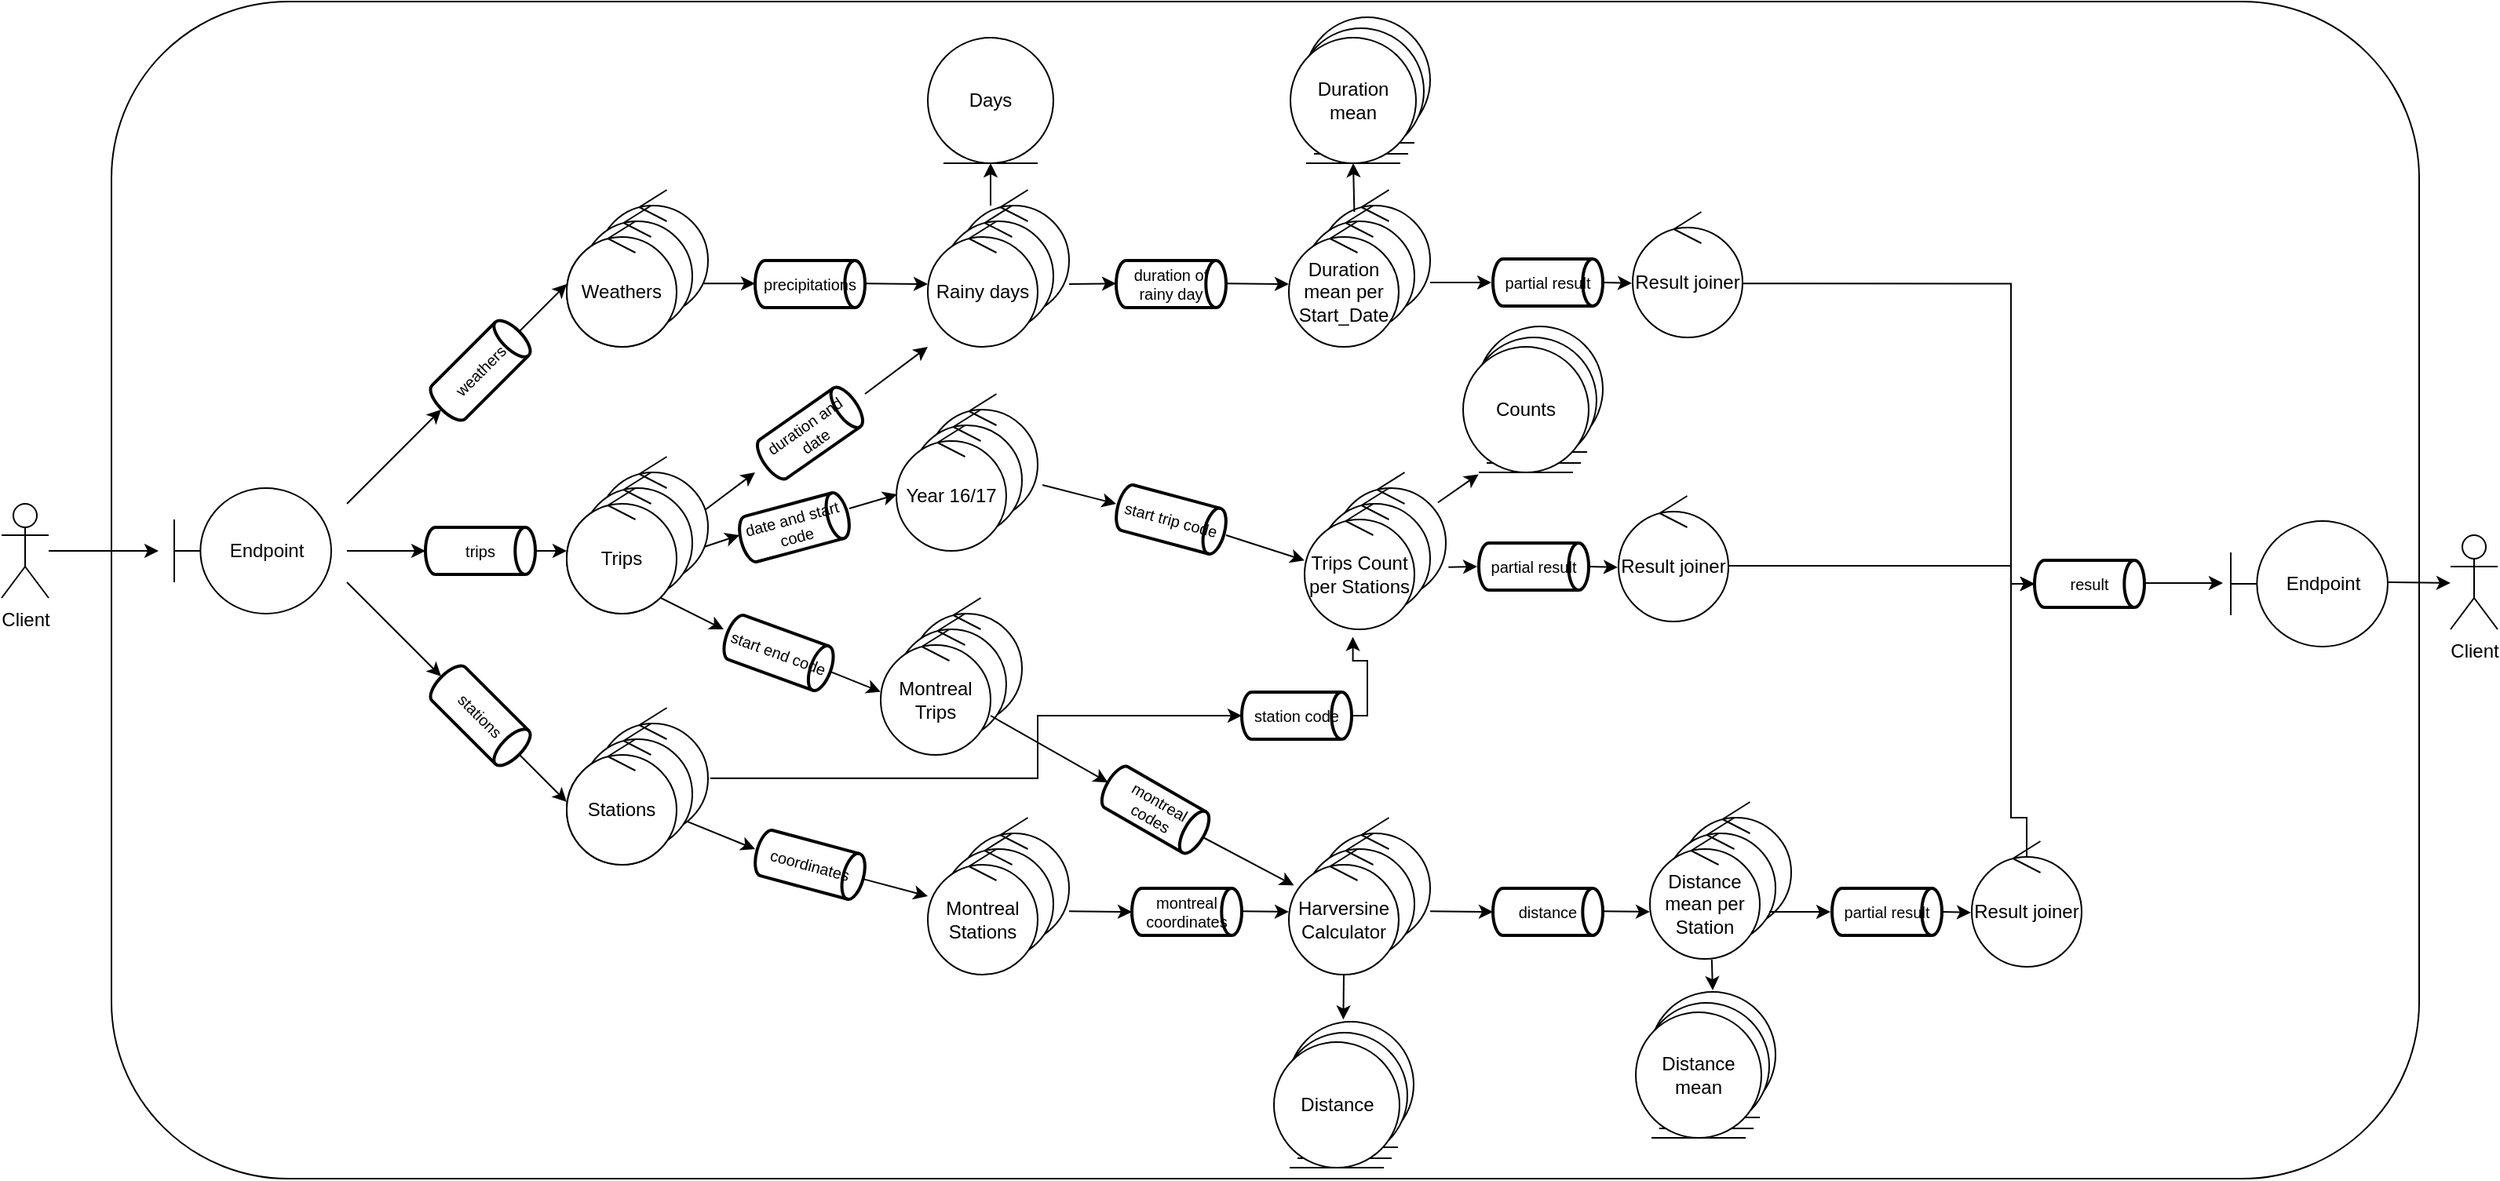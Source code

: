 <mxfile version="21.2.7" type="device">
  <diagram id="eTZaB0LM0tfJcAhFKt2J" name="Página-1">
    <mxGraphModel dx="1602" dy="729" grid="1" gridSize="10" guides="1" tooltips="1" connect="1" arrows="1" fold="1" page="1" pageScale="1" pageWidth="827" pageHeight="1169" math="0" shadow="0">
      <root>
        <mxCell id="0" />
        <mxCell id="1" parent="0" />
        <mxCell id="V9wkc1grLBFZfjwfMomi-39" value="" style="rounded=1;whiteSpace=wrap;html=1;fontSize=10;" parent="1" vertex="1">
          <mxGeometry x="110" width="1470" height="750" as="geometry" />
        </mxCell>
        <mxCell id="87vMEDEc18548d9_qdaI-85" value="" style="endArrow=classic;html=1;rounded=0;edgeStyle=orthogonalEdgeStyle;entryX=0;entryY=0.5;entryDx=0;entryDy=0;entryPerimeter=0;exitX=0.463;exitY=0.137;exitDx=0;exitDy=0;exitPerimeter=0;" parent="1" source="RXV--8zWElb7cY1QM_az-34" target="87vMEDEc18548d9_qdaI-79" edge="1">
          <mxGeometry width="50" height="50" relative="1" as="geometry">
            <mxPoint x="1190" y="580" as="sourcePoint" />
            <mxPoint x="1070" y="350" as="targetPoint" />
            <Array as="points">
              <mxPoint x="1330" y="546" />
              <mxPoint x="1330" y="520" />
              <mxPoint x="1320" y="520" />
              <mxPoint x="1320" y="371" />
            </Array>
          </mxGeometry>
        </mxCell>
        <mxCell id="87vMEDEc18548d9_qdaI-2" value="&lt;div&gt;Client&lt;/div&gt;&lt;div&gt;&lt;br&gt;&lt;/div&gt;" style="shape=umlActor;verticalLabelPosition=bottom;verticalAlign=top;html=1;" parent="1" vertex="1">
          <mxGeometry x="40" y="320" width="30" height="60" as="geometry" />
        </mxCell>
        <mxCell id="87vMEDEc18548d9_qdaI-3" value="Endpoint" style="shape=umlBoundary;whiteSpace=wrap;html=1;" parent="1" vertex="1">
          <mxGeometry x="150" y="310" width="100" height="80" as="geometry" />
        </mxCell>
        <mxCell id="87vMEDEc18548d9_qdaI-4" value="" style="endArrow=classic;html=1;rounded=0;" parent="1" source="87vMEDEc18548d9_qdaI-2" edge="1">
          <mxGeometry width="50" height="50" relative="1" as="geometry">
            <mxPoint x="240" y="500" as="sourcePoint" />
            <mxPoint x="140" y="350" as="targetPoint" />
          </mxGeometry>
        </mxCell>
        <mxCell id="87vMEDEc18548d9_qdaI-6" value="weathers" style="strokeWidth=2;html=1;shape=mxgraph.flowchart.direct_data;whiteSpace=wrap;rotation=-45;fontSize=10;fontStyle=0" parent="1" vertex="1">
          <mxGeometry x="310" y="220" width="70" height="30" as="geometry" />
        </mxCell>
        <mxCell id="87vMEDEc18548d9_qdaI-8" value="Weathers" style="ellipse;shape=umlControl;whiteSpace=wrap;html=1;" parent="1" vertex="1">
          <mxGeometry x="400" y="140" width="70" height="80" as="geometry" />
        </mxCell>
        <mxCell id="87vMEDEc18548d9_qdaI-9" value="Control Object" style="ellipse;shape=umlControl;whiteSpace=wrap;html=1;" parent="1" vertex="1">
          <mxGeometry x="880" y="120" width="70" height="80" as="geometry" />
        </mxCell>
        <mxCell id="87vMEDEc18548d9_qdaI-10" value="Control Object" style="ellipse;shape=umlControl;whiteSpace=wrap;html=1;" parent="1" vertex="1">
          <mxGeometry x="870" y="130" width="70" height="80" as="geometry" />
        </mxCell>
        <mxCell id="87vMEDEc18548d9_qdaI-11" value="Duration mean per Start_Date" style="ellipse;shape=umlControl;whiteSpace=wrap;html=1;" parent="1" vertex="1">
          <mxGeometry x="860" y="140" width="70" height="80" as="geometry" />
        </mxCell>
        <mxCell id="87vMEDEc18548d9_qdaI-14" value="Trips" style="ellipse;shape=umlControl;whiteSpace=wrap;html=1;" parent="1" vertex="1">
          <mxGeometry x="400" y="310" width="70" height="80" as="geometry" />
        </mxCell>
        <mxCell id="87vMEDEc18548d9_qdaI-15" value="Control Object" style="ellipse;shape=umlControl;whiteSpace=wrap;html=1;" parent="1" vertex="1">
          <mxGeometry x="620" y="380" width="70" height="80" as="geometry" />
        </mxCell>
        <mxCell id="87vMEDEc18548d9_qdaI-16" value="Control Object" style="ellipse;shape=umlControl;whiteSpace=wrap;html=1;" parent="1" vertex="1">
          <mxGeometry x="610" y="390" width="70" height="80" as="geometry" />
        </mxCell>
        <mxCell id="87vMEDEc18548d9_qdaI-17" value="Montreal Trips" style="ellipse;shape=umlControl;whiteSpace=wrap;html=1;" parent="1" vertex="1">
          <mxGeometry x="600" y="400" width="70" height="80" as="geometry" />
        </mxCell>
        <mxCell id="87vMEDEc18548d9_qdaI-20" value="Stations" style="ellipse;shape=umlControl;whiteSpace=wrap;html=1;" parent="1" vertex="1">
          <mxGeometry x="400" y="470" width="70" height="80" as="geometry" />
        </mxCell>
        <mxCell id="87vMEDEc18548d9_qdaI-21" value="Control Object" style="ellipse;shape=umlControl;whiteSpace=wrap;html=1;" parent="1" vertex="1">
          <mxGeometry x="650" y="520" width="70" height="80" as="geometry" />
        </mxCell>
        <mxCell id="87vMEDEc18548d9_qdaI-22" value="Control Object" style="ellipse;shape=umlControl;whiteSpace=wrap;html=1;" parent="1" vertex="1">
          <mxGeometry x="640" y="530" width="70" height="80" as="geometry" />
        </mxCell>
        <mxCell id="87vMEDEc18548d9_qdaI-23" value="Montreal Stations" style="ellipse;shape=umlControl;whiteSpace=wrap;html=1;" parent="1" vertex="1">
          <mxGeometry x="630" y="540" width="70" height="80" as="geometry" />
        </mxCell>
        <mxCell id="87vMEDEc18548d9_qdaI-24" value="trips" style="strokeWidth=2;html=1;shape=mxgraph.flowchart.direct_data;whiteSpace=wrap;rotation=0;fontSize=10;fontStyle=0" parent="1" vertex="1">
          <mxGeometry x="310" y="335" width="70" height="30" as="geometry" />
        </mxCell>
        <mxCell id="87vMEDEc18548d9_qdaI-25" value="stations" style="strokeWidth=2;html=1;shape=mxgraph.flowchart.direct_data;whiteSpace=wrap;rotation=45;fontSize=10;fontStyle=0" parent="1" vertex="1">
          <mxGeometry x="310" y="440" width="70" height="30" as="geometry" />
        </mxCell>
        <mxCell id="87vMEDEc18548d9_qdaI-26" value="&lt;div style=&quot;font-size: 10px;&quot;&gt;start end code&lt;/div&gt;" style="strokeWidth=2;html=1;shape=mxgraph.flowchart.direct_data;whiteSpace=wrap;rotation=20;fontSize=10;fontStyle=0" parent="1" vertex="1">
          <mxGeometry x="500" y="400" width="70" height="30" as="geometry" />
        </mxCell>
        <mxCell id="87vMEDEc18548d9_qdaI-27" value="coordinates" style="strokeWidth=2;html=1;shape=mxgraph.flowchart.direct_data;whiteSpace=wrap;rotation=15;fontSize=10;fontStyle=0" parent="1" vertex="1">
          <mxGeometry x="520" y="535" width="70" height="30" as="geometry" />
        </mxCell>
        <mxCell id="87vMEDEc18548d9_qdaI-28" value="&lt;font style=&quot;font-size: 10px;&quot;&gt;precipitations&lt;/font&gt;" style="strokeWidth=2;html=1;shape=mxgraph.flowchart.direct_data;whiteSpace=wrap;rotation=0;" parent="1" vertex="1">
          <mxGeometry x="520" y="165" width="70" height="30" as="geometry" />
        </mxCell>
        <mxCell id="87vMEDEc18548d9_qdaI-32" value="Control Object" style="ellipse;shape=umlControl;whiteSpace=wrap;html=1;" parent="1" vertex="1">
          <mxGeometry x="1110" y="510" width="70" height="80" as="geometry" />
        </mxCell>
        <mxCell id="87vMEDEc18548d9_qdaI-33" value="Control Object" style="ellipse;shape=umlControl;whiteSpace=wrap;html=1;" parent="1" vertex="1">
          <mxGeometry x="1100" y="520" width="70" height="80" as="geometry" />
        </mxCell>
        <mxCell id="87vMEDEc18548d9_qdaI-34" value="Distance mean per Station" style="ellipse;shape=umlControl;whiteSpace=wrap;html=1;" parent="1" vertex="1">
          <mxGeometry x="1090" y="530" width="70" height="80" as="geometry" />
        </mxCell>
        <mxCell id="87vMEDEc18548d9_qdaI-35" value="montreal coordinates" style="strokeWidth=2;html=1;shape=mxgraph.flowchart.direct_data;whiteSpace=wrap;rotation=0;fontSize=10;fontStyle=0" parent="1" vertex="1">
          <mxGeometry x="760" y="565" width="70" height="30" as="geometry" />
        </mxCell>
        <mxCell id="87vMEDEc18548d9_qdaI-46" value="Control Object" style="ellipse;shape=umlControl;whiteSpace=wrap;html=1;" parent="1" vertex="1">
          <mxGeometry x="890" y="300" width="70" height="80" as="geometry" />
        </mxCell>
        <mxCell id="87vMEDEc18548d9_qdaI-47" value="Control Object" style="ellipse;shape=umlControl;whiteSpace=wrap;html=1;" parent="1" vertex="1">
          <mxGeometry x="880" y="310" width="70" height="80" as="geometry" />
        </mxCell>
        <mxCell id="87vMEDEc18548d9_qdaI-48" value="Trips Count per Stations" style="ellipse;shape=umlControl;whiteSpace=wrap;html=1;" parent="1" vertex="1">
          <mxGeometry x="870" y="320" width="70" height="80" as="geometry" />
        </mxCell>
        <mxCell id="87vMEDEc18548d9_qdaI-49" value="start trip code" style="strokeWidth=2;html=1;shape=mxgraph.flowchart.direct_data;whiteSpace=wrap;rotation=15;fontSize=10;" parent="1" vertex="1">
          <mxGeometry x="750" y="315" width="70" height="30" as="geometry" />
        </mxCell>
        <mxCell id="87vMEDEc18548d9_qdaI-56" value="" style="endArrow=classic;html=1;rounded=0;entryX=0;entryY=0.5;entryDx=0;entryDy=0;entryPerimeter=0;" parent="1" target="87vMEDEc18548d9_qdaI-24" edge="1">
          <mxGeometry width="50" height="50" relative="1" as="geometry">
            <mxPoint x="260" y="350" as="sourcePoint" />
            <mxPoint x="170" y="380" as="targetPoint" />
            <Array as="points">
              <mxPoint x="280" y="350" />
            </Array>
          </mxGeometry>
        </mxCell>
        <mxCell id="87vMEDEc18548d9_qdaI-57" value="" style="endArrow=classic;html=1;rounded=0;" parent="1" edge="1">
          <mxGeometry width="50" height="50" relative="1" as="geometry">
            <mxPoint x="260" y="320" as="sourcePoint" />
            <mxPoint x="320" y="260" as="targetPoint" />
          </mxGeometry>
        </mxCell>
        <mxCell id="87vMEDEc18548d9_qdaI-58" value="" style="endArrow=classic;html=1;rounded=0;" parent="1" edge="1">
          <mxGeometry width="50" height="50" relative="1" as="geometry">
            <mxPoint x="260" y="370" as="sourcePoint" />
            <mxPoint x="320" y="430" as="targetPoint" />
          </mxGeometry>
        </mxCell>
        <mxCell id="87vMEDEc18548d9_qdaI-60" value="" style="endArrow=classic;html=1;rounded=0;" parent="1" edge="1">
          <mxGeometry width="50" height="50" relative="1" as="geometry">
            <mxPoint x="370" y="480" as="sourcePoint" />
            <mxPoint x="400" y="510" as="targetPoint" />
          </mxGeometry>
        </mxCell>
        <mxCell id="87vMEDEc18548d9_qdaI-62" value="" style="endArrow=classic;html=1;rounded=0;entryX=0;entryY=0.5;entryDx=0;entryDy=0;entryPerimeter=0;" parent="1" target="87vMEDEc18548d9_qdaI-8" edge="1">
          <mxGeometry width="50" height="50" relative="1" as="geometry">
            <mxPoint x="370" y="210" as="sourcePoint" />
            <mxPoint x="410" y="520" as="targetPoint" />
          </mxGeometry>
        </mxCell>
        <mxCell id="87vMEDEc18548d9_qdaI-64" value="" style="endArrow=classic;html=1;rounded=0;entryX=0;entryY=0.5;entryDx=0;entryDy=0;entryPerimeter=0;" parent="1" target="87vMEDEc18548d9_qdaI-14" edge="1">
          <mxGeometry width="50" height="50" relative="1" as="geometry">
            <mxPoint x="380" y="350" as="sourcePoint" />
            <mxPoint x="320" y="360" as="targetPoint" />
          </mxGeometry>
        </mxCell>
        <mxCell id="87vMEDEc18548d9_qdaI-65" value="" style="endArrow=classic;html=1;rounded=0;" parent="1" edge="1">
          <mxGeometry width="50" height="50" relative="1" as="geometry">
            <mxPoint x="460" y="380" as="sourcePoint" />
            <mxPoint x="500" y="400" as="targetPoint" />
          </mxGeometry>
        </mxCell>
        <mxCell id="87vMEDEc18548d9_qdaI-66" value="" style="endArrow=classic;html=1;rounded=0;exitX=1;exitY=0.5;exitDx=0;exitDy=0;exitPerimeter=0;entryX=0;entryY=0.498;entryDx=0;entryDy=0;entryPerimeter=0;" parent="1" source="87vMEDEc18548d9_qdaI-26" target="87vMEDEc18548d9_qdaI-17" edge="1">
          <mxGeometry width="50" height="50" relative="1" as="geometry">
            <mxPoint x="590" y="354.67" as="sourcePoint" />
            <mxPoint x="600" y="435" as="targetPoint" />
          </mxGeometry>
        </mxCell>
        <mxCell id="87vMEDEc18548d9_qdaI-67" value="" style="endArrow=classic;html=1;rounded=0;" parent="1" edge="1">
          <mxGeometry width="50" height="50" relative="1" as="geometry">
            <mxPoint x="470" y="519.67" as="sourcePoint" />
            <mxPoint x="520" y="540" as="targetPoint" />
          </mxGeometry>
        </mxCell>
        <mxCell id="87vMEDEc18548d9_qdaI-68" value="" style="endArrow=classic;html=1;rounded=0;exitX=1;exitY=0.5;exitDx=0;exitDy=0;exitPerimeter=0;entryX=0;entryY=0.375;entryDx=0;entryDy=0;entryPerimeter=0;" parent="1" source="87vMEDEc18548d9_qdaI-27" target="87vMEDEc18548d9_qdaI-23" edge="1">
          <mxGeometry width="50" height="50" relative="1" as="geometry">
            <mxPoint x="590" y="519.67" as="sourcePoint" />
            <mxPoint x="620" y="580" as="targetPoint" />
          </mxGeometry>
        </mxCell>
        <mxCell id="87vMEDEc18548d9_qdaI-69" value="" style="endArrow=classic;html=1;rounded=0;entryX=0;entryY=0.5;entryDx=0;entryDy=0;entryPerimeter=0;" parent="1" edge="1">
          <mxGeometry width="50" height="50" relative="1" as="geometry">
            <mxPoint x="470" y="179.67" as="sourcePoint" />
            <mxPoint x="520" y="179.67" as="targetPoint" />
          </mxGeometry>
        </mxCell>
        <mxCell id="87vMEDEc18548d9_qdaI-70" value="" style="endArrow=classic;html=1;rounded=0;" parent="1" edge="1">
          <mxGeometry width="50" height="50" relative="1" as="geometry">
            <mxPoint x="590" y="179.67" as="sourcePoint" />
            <mxPoint x="630" y="180" as="targetPoint" />
          </mxGeometry>
        </mxCell>
        <mxCell id="87vMEDEc18548d9_qdaI-71" value="" style="endArrow=classic;html=1;rounded=0;exitX=1.043;exitY=0.725;exitDx=0;exitDy=0;exitPerimeter=0;" parent="1" source="V9wkc1grLBFZfjwfMomi-12" edge="1">
          <mxGeometry width="50" height="50" relative="1" as="geometry">
            <mxPoint x="750" y="349.67" as="sourcePoint" />
            <mxPoint x="750" y="320" as="targetPoint" />
          </mxGeometry>
        </mxCell>
        <mxCell id="87vMEDEc18548d9_qdaI-72" value="" style="endArrow=classic;html=1;rounded=0;entryX=0;entryY=0.451;entryDx=0;entryDy=0;entryPerimeter=0;" parent="1" target="87vMEDEc18548d9_qdaI-48" edge="1">
          <mxGeometry width="50" height="50" relative="1" as="geometry">
            <mxPoint x="820" y="340" as="sourcePoint" />
            <mxPoint x="920" y="349.67" as="targetPoint" />
          </mxGeometry>
        </mxCell>
        <mxCell id="87vMEDEc18548d9_qdaI-73" value="" style="endArrow=classic;html=1;rounded=0;" parent="1" edge="1">
          <mxGeometry width="50" height="50" relative="1" as="geometry">
            <mxPoint x="720" y="579.67" as="sourcePoint" />
            <mxPoint x="760" y="580" as="targetPoint" />
          </mxGeometry>
        </mxCell>
        <mxCell id="87vMEDEc18548d9_qdaI-74" value="" style="endArrow=classic;html=1;rounded=0;" parent="1" edge="1">
          <mxGeometry width="50" height="50" relative="1" as="geometry">
            <mxPoint x="830" y="579.66" as="sourcePoint" />
            <mxPoint x="860" y="579.99" as="targetPoint" />
          </mxGeometry>
        </mxCell>
        <mxCell id="87vMEDEc18548d9_qdaI-76" value="Endpoint" style="shape=umlBoundary;whiteSpace=wrap;html=1;" parent="1" vertex="1">
          <mxGeometry x="1460" y="331" width="100" height="80" as="geometry" />
        </mxCell>
        <mxCell id="87vMEDEc18548d9_qdaI-77" value="&lt;div&gt;Client&lt;/div&gt;&lt;div&gt;&lt;br&gt;&lt;/div&gt;" style="shape=umlActor;verticalLabelPosition=bottom;verticalAlign=top;html=1;" parent="1" vertex="1">
          <mxGeometry x="1600" y="340" width="30" height="60" as="geometry" />
        </mxCell>
        <mxCell id="87vMEDEc18548d9_qdaI-79" value="result" style="strokeWidth=2;html=1;shape=mxgraph.flowchart.direct_data;whiteSpace=wrap;rotation=0;fontSize=10;" parent="1" vertex="1">
          <mxGeometry x="1335" y="356" width="70" height="30" as="geometry" />
        </mxCell>
        <mxCell id="87vMEDEc18548d9_qdaI-80" value="" style="endArrow=classic;html=1;rounded=0;entryX=0;entryY=0.5;entryDx=0;entryDy=0;entryPerimeter=0;" parent="1" edge="1">
          <mxGeometry width="50" height="50" relative="1" as="geometry">
            <mxPoint x="1405" y="370.52" as="sourcePoint" />
            <mxPoint x="1455" y="370.52" as="targetPoint" />
          </mxGeometry>
        </mxCell>
        <mxCell id="87vMEDEc18548d9_qdaI-82" value="" style="endArrow=classic;html=1;rounded=0;" parent="1" edge="1">
          <mxGeometry width="50" height="50" relative="1" as="geometry">
            <mxPoint x="1560" y="370.0" as="sourcePoint" />
            <mxPoint x="1600" y="370.48" as="targetPoint" />
          </mxGeometry>
        </mxCell>
        <mxCell id="87vMEDEc18548d9_qdaI-84" value="" style="endArrow=classic;html=1;rounded=0;edgeStyle=orthogonalEdgeStyle;entryX=0;entryY=0.5;entryDx=0;entryDy=0;entryPerimeter=0;exitX=0.987;exitY=0.571;exitDx=0;exitDy=0;exitPerimeter=0;" parent="1" source="RXV--8zWElb7cY1QM_az-30" target="87vMEDEc18548d9_qdaI-79" edge="1">
          <mxGeometry width="50" height="50" relative="1" as="geometry">
            <mxPoint x="960" y="180" as="sourcePoint" />
            <mxPoint x="1070" y="350" as="targetPoint" />
            <Array as="points">
              <mxPoint x="1320" y="180" />
              <mxPoint x="1320" y="371" />
            </Array>
          </mxGeometry>
        </mxCell>
        <mxCell id="87vMEDEc18548d9_qdaI-86" value="" style="endArrow=classic;html=1;rounded=0;entryX=0;entryY=0.5;entryDx=0;entryDy=0;entryPerimeter=0;exitX=1;exitY=0.556;exitDx=0;exitDy=0;exitPerimeter=0;edgeStyle=orthogonalEdgeStyle;" parent="1" source="RXV--8zWElb7cY1QM_az-25" target="87vMEDEc18548d9_qdaI-79" edge="1">
          <mxGeometry width="50" height="50" relative="1" as="geometry">
            <mxPoint x="1020" y="350" as="sourcePoint" />
            <mxPoint x="1070" y="349.84" as="targetPoint" />
            <Array as="points">
              <mxPoint x="1320" y="360" />
              <mxPoint x="1320" y="371" />
            </Array>
          </mxGeometry>
        </mxCell>
        <mxCell id="V9wkc1grLBFZfjwfMomi-1" value="Control Object" style="ellipse;shape=umlControl;whiteSpace=wrap;html=1;" parent="1" vertex="1">
          <mxGeometry x="650" y="120" width="70" height="80" as="geometry" />
        </mxCell>
        <mxCell id="V9wkc1grLBFZfjwfMomi-2" value="Control Object" style="ellipse;shape=umlControl;whiteSpace=wrap;html=1;" parent="1" vertex="1">
          <mxGeometry x="640" y="130" width="70" height="80" as="geometry" />
        </mxCell>
        <mxCell id="V9wkc1grLBFZfjwfMomi-3" value="Rainy days" style="ellipse;shape=umlControl;whiteSpace=wrap;html=1;" parent="1" vertex="1">
          <mxGeometry x="630" y="140" width="70" height="80" as="geometry" />
        </mxCell>
        <mxCell id="V9wkc1grLBFZfjwfMomi-5" value="duration of rainy day" style="strokeWidth=2;html=1;shape=mxgraph.flowchart.direct_data;whiteSpace=wrap;rotation=0;fontSize=10;" parent="1" vertex="1">
          <mxGeometry x="750" y="165" width="70" height="30" as="geometry" />
        </mxCell>
        <mxCell id="V9wkc1grLBFZfjwfMomi-6" value="" style="endArrow=classic;html=1;rounded=0;entryX=0;entryY=0.5;entryDx=0;entryDy=0;entryPerimeter=0;" parent="1" edge="1">
          <mxGeometry width="50" height="50" relative="1" as="geometry">
            <mxPoint x="720" y="180" as="sourcePoint" />
            <mxPoint x="750" y="179.67" as="targetPoint" />
          </mxGeometry>
        </mxCell>
        <mxCell id="V9wkc1grLBFZfjwfMomi-7" value="" style="endArrow=classic;html=1;rounded=0;" parent="1" edge="1">
          <mxGeometry width="50" height="50" relative="1" as="geometry">
            <mxPoint x="820" y="179.67" as="sourcePoint" />
            <mxPoint x="860" y="180" as="targetPoint" />
          </mxGeometry>
        </mxCell>
        <mxCell id="V9wkc1grLBFZfjwfMomi-8" value="" style="endArrow=classic;html=1;rounded=0;" parent="1" edge="1">
          <mxGeometry width="50" height="50" relative="1" as="geometry">
            <mxPoint x="480" y="330" as="sourcePoint" />
            <mxPoint x="520" y="300" as="targetPoint" />
          </mxGeometry>
        </mxCell>
        <mxCell id="V9wkc1grLBFZfjwfMomi-9" value="duration and date" style="strokeWidth=2;html=1;shape=mxgraph.flowchart.direct_data;whiteSpace=wrap;rotation=-35;fontSize=10;" parent="1" vertex="1">
          <mxGeometry x="520" y="260" width="70" height="30" as="geometry" />
        </mxCell>
        <mxCell id="V9wkc1grLBFZfjwfMomi-10" value="" style="endArrow=classic;html=1;rounded=0;" parent="1" edge="1">
          <mxGeometry width="50" height="50" relative="1" as="geometry">
            <mxPoint x="590" y="250" as="sourcePoint" />
            <mxPoint x="630" y="220" as="targetPoint" />
          </mxGeometry>
        </mxCell>
        <mxCell id="V9wkc1grLBFZfjwfMomi-12" value="Control Object" style="ellipse;shape=umlControl;whiteSpace=wrap;html=1;" parent="1" vertex="1">
          <mxGeometry x="630" y="250" width="70" height="80" as="geometry" />
        </mxCell>
        <mxCell id="V9wkc1grLBFZfjwfMomi-13" value="Control Object" style="ellipse;shape=umlControl;whiteSpace=wrap;html=1;" parent="1" vertex="1">
          <mxGeometry x="620" y="260" width="70" height="80" as="geometry" />
        </mxCell>
        <mxCell id="V9wkc1grLBFZfjwfMomi-14" value="Year 16/17" style="ellipse;shape=umlControl;whiteSpace=wrap;html=1;" parent="1" vertex="1">
          <mxGeometry x="610" y="270" width="70" height="80" as="geometry" />
        </mxCell>
        <mxCell id="V9wkc1grLBFZfjwfMomi-15" value="" style="endArrow=classic;html=1;rounded=0;" parent="1" edge="1">
          <mxGeometry width="50" height="50" relative="1" as="geometry">
            <mxPoint x="480" y="350" as="sourcePoint" />
            <mxPoint x="510" y="340" as="targetPoint" />
          </mxGeometry>
        </mxCell>
        <mxCell id="V9wkc1grLBFZfjwfMomi-16" value="date and start code" style="strokeWidth=2;html=1;shape=mxgraph.flowchart.direct_data;whiteSpace=wrap;rotation=-15;fontSize=10;" parent="1" vertex="1">
          <mxGeometry x="510" y="320" width="70" height="30" as="geometry" />
        </mxCell>
        <mxCell id="V9wkc1grLBFZfjwfMomi-17" value="" style="endArrow=classic;html=1;rounded=0;entryX=0.005;entryY=0.638;entryDx=0;entryDy=0;entryPerimeter=0;" parent="1" edge="1">
          <mxGeometry width="50" height="50" relative="1" as="geometry">
            <mxPoint x="580" y="323" as="sourcePoint" />
            <mxPoint x="610.35" y="314.04" as="targetPoint" />
          </mxGeometry>
        </mxCell>
        <mxCell id="V9wkc1grLBFZfjwfMomi-18" value="Control Object" style="ellipse;shape=umlControl;whiteSpace=wrap;html=1;" parent="1" vertex="1">
          <mxGeometry x="880" y="520" width="70" height="80" as="geometry" />
        </mxCell>
        <mxCell id="V9wkc1grLBFZfjwfMomi-19" value="Control Object" style="ellipse;shape=umlControl;whiteSpace=wrap;html=1;" parent="1" vertex="1">
          <mxGeometry x="870" y="530" width="70" height="80" as="geometry" />
        </mxCell>
        <mxCell id="V9wkc1grLBFZfjwfMomi-20" value="&lt;div&gt;Harversine&lt;/div&gt;&lt;div&gt;Calculator&lt;br&gt;&lt;/div&gt;" style="ellipse;shape=umlControl;whiteSpace=wrap;html=1;" parent="1" vertex="1">
          <mxGeometry x="860" y="540" width="70" height="80" as="geometry" />
        </mxCell>
        <mxCell id="V9wkc1grLBFZfjwfMomi-21" value="&lt;div style=&quot;font-size: 10px;&quot;&gt;montreal codes&lt;/div&gt;" style="strokeWidth=2;html=1;shape=mxgraph.flowchart.direct_data;whiteSpace=wrap;rotation=30;fontSize=10;fontStyle=0" parent="1" vertex="1">
          <mxGeometry x="740" y="500" width="70" height="30" as="geometry" />
        </mxCell>
        <mxCell id="V9wkc1grLBFZfjwfMomi-22" value="" style="endArrow=classic;html=1;rounded=0;entryX=0;entryY=0.5;entryDx=0;entryDy=0;entryPerimeter=0;" parent="1" target="V9wkc1grLBFZfjwfMomi-21" edge="1">
          <mxGeometry width="50" height="50" relative="1" as="geometry">
            <mxPoint x="670" y="455.0" as="sourcePoint" />
            <mxPoint x="710" y="475.0" as="targetPoint" />
          </mxGeometry>
        </mxCell>
        <mxCell id="V9wkc1grLBFZfjwfMomi-23" value="" style="endArrow=classic;html=1;rounded=0;exitX=1;exitY=0.5;exitDx=0;exitDy=0;exitPerimeter=0;" parent="1" source="V9wkc1grLBFZfjwfMomi-21" target="V9wkc1grLBFZfjwfMomi-20" edge="1">
          <mxGeometry width="50" height="50" relative="1" as="geometry">
            <mxPoint x="810" y="540" as="sourcePoint" />
            <mxPoint x="810" y="514.84" as="targetPoint" />
          </mxGeometry>
        </mxCell>
        <mxCell id="V9wkc1grLBFZfjwfMomi-26" value="Entity Object" style="ellipse;shape=umlEntity;whiteSpace=wrap;html=1;" parent="1" vertex="1">
          <mxGeometry x="859.5" y="650" width="80" height="80" as="geometry" />
        </mxCell>
        <mxCell id="V9wkc1grLBFZfjwfMomi-25" value="Entity Object" style="ellipse;shape=umlEntity;whiteSpace=wrap;html=1;" parent="1" vertex="1">
          <mxGeometry x="855.5" y="657" width="80" height="80" as="geometry" />
        </mxCell>
        <mxCell id="V9wkc1grLBFZfjwfMomi-24" value="Distance" style="ellipse;shape=umlEntity;whiteSpace=wrap;html=1;" parent="1" vertex="1">
          <mxGeometry x="850.5" y="663" width="80" height="80" as="geometry" />
        </mxCell>
        <mxCell id="V9wkc1grLBFZfjwfMomi-27" value="" style="endArrow=classic;html=1;rounded=0;entryX=0.44;entryY=-0.017;entryDx=0;entryDy=0;entryPerimeter=0;" parent="1" target="V9wkc1grLBFZfjwfMomi-26" edge="1">
          <mxGeometry width="50" height="50" relative="1" as="geometry">
            <mxPoint x="895" y="620.0" as="sourcePoint" />
            <mxPoint x="895" y="640" as="targetPoint" />
          </mxGeometry>
        </mxCell>
        <mxCell id="V9wkc1grLBFZfjwfMomi-30" value="Days" style="ellipse;shape=umlEntity;whiteSpace=wrap;html=1;" parent="1" vertex="1">
          <mxGeometry x="630" y="23" width="80" height="80" as="geometry" />
        </mxCell>
        <mxCell id="V9wkc1grLBFZfjwfMomi-31" value="" style="endArrow=classic;html=1;rounded=0;entryX=0.5;entryY=1;entryDx=0;entryDy=0;" parent="1" target="V9wkc1grLBFZfjwfMomi-30" edge="1">
          <mxGeometry width="50" height="50" relative="1" as="geometry">
            <mxPoint x="670" y="130" as="sourcePoint" />
            <mxPoint x="640" y="190" as="targetPoint" />
          </mxGeometry>
        </mxCell>
        <mxCell id="V9wkc1grLBFZfjwfMomi-32" value="distance" style="strokeWidth=2;html=1;shape=mxgraph.flowchart.direct_data;whiteSpace=wrap;rotation=0;fontSize=10;fontStyle=0" parent="1" vertex="1">
          <mxGeometry x="990" y="565" width="70" height="30" as="geometry" />
        </mxCell>
        <mxCell id="V9wkc1grLBFZfjwfMomi-33" value="" style="endArrow=classic;html=1;rounded=0;" parent="1" edge="1">
          <mxGeometry width="50" height="50" relative="1" as="geometry">
            <mxPoint x="950" y="579.67" as="sourcePoint" />
            <mxPoint x="990" y="580" as="targetPoint" />
          </mxGeometry>
        </mxCell>
        <mxCell id="V9wkc1grLBFZfjwfMomi-34" value="" style="endArrow=classic;html=1;rounded=0;" parent="1" edge="1">
          <mxGeometry width="50" height="50" relative="1" as="geometry">
            <mxPoint x="1060" y="579.66" as="sourcePoint" />
            <mxPoint x="1090" y="579.99" as="targetPoint" />
          </mxGeometry>
        </mxCell>
        <mxCell id="V9wkc1grLBFZfjwfMomi-36" value="station code" style="strokeWidth=2;html=1;shape=mxgraph.flowchart.direct_data;whiteSpace=wrap;rotation=0;fontSize=10;fontStyle=0" parent="1" vertex="1">
          <mxGeometry x="830" y="440" width="70" height="30" as="geometry" />
        </mxCell>
        <mxCell id="V9wkc1grLBFZfjwfMomi-37" value="" style="endArrow=classic;html=1;rounded=0;edgeStyle=orthogonalEdgeStyle;exitX=1.02;exitY=0.561;exitDx=0;exitDy=0;exitPerimeter=0;" parent="1" source="RXV--8zWElb7cY1QM_az-19" edge="1">
          <mxGeometry width="50" height="50" relative="1" as="geometry">
            <mxPoint x="455" y="560" as="sourcePoint" />
            <mxPoint x="830" y="455" as="targetPoint" />
            <Array as="points">
              <mxPoint x="700" y="495" />
              <mxPoint x="700" y="455" />
            </Array>
          </mxGeometry>
        </mxCell>
        <mxCell id="V9wkc1grLBFZfjwfMomi-38" value="" style="endArrow=classic;html=1;rounded=0;entryX=0.44;entryY=1.06;entryDx=0;entryDy=0;entryPerimeter=0;exitX=1;exitY=0.5;exitDx=0;exitDy=0;exitPerimeter=0;edgeStyle=orthogonalEdgeStyle;" parent="1" source="V9wkc1grLBFZfjwfMomi-36" target="87vMEDEc18548d9_qdaI-48" edge="1">
          <mxGeometry width="50" height="50" relative="1" as="geometry">
            <mxPoint x="900" y="460" as="sourcePoint" />
            <mxPoint x="790" y="430" as="targetPoint" />
          </mxGeometry>
        </mxCell>
        <mxCell id="RXV--8zWElb7cY1QM_az-2" value="Entity Object" style="ellipse;shape=umlEntity;whiteSpace=wrap;html=1;" parent="1" vertex="1">
          <mxGeometry x="980" y="207" width="80" height="80" as="geometry" />
        </mxCell>
        <mxCell id="RXV--8zWElb7cY1QM_az-3" value="Entity Object" style="ellipse;shape=umlEntity;whiteSpace=wrap;html=1;" parent="1" vertex="1">
          <mxGeometry x="976" y="214" width="80" height="80" as="geometry" />
        </mxCell>
        <mxCell id="RXV--8zWElb7cY1QM_az-4" value="Counts" style="ellipse;shape=umlEntity;whiteSpace=wrap;html=1;" parent="1" vertex="1">
          <mxGeometry x="971" y="220" width="80" height="80" as="geometry" />
        </mxCell>
        <mxCell id="RXV--8zWElb7cY1QM_az-5" value="" style="endArrow=classic;html=1;rounded=0;entryX=0.123;entryY=1.015;entryDx=0;entryDy=0;entryPerimeter=0;" parent="1" source="87vMEDEc18548d9_qdaI-46" target="RXV--8zWElb7cY1QM_az-4" edge="1">
          <mxGeometry width="50" height="50" relative="1" as="geometry">
            <mxPoint x="760" y="130" as="sourcePoint" />
            <mxPoint x="810" y="80" as="targetPoint" />
          </mxGeometry>
        </mxCell>
        <mxCell id="RXV--8zWElb7cY1QM_az-6" value="Entity Object" style="ellipse;shape=umlEntity;whiteSpace=wrap;html=1;" parent="1" vertex="1">
          <mxGeometry x="870" y="10" width="80" height="80" as="geometry" />
        </mxCell>
        <mxCell id="RXV--8zWElb7cY1QM_az-7" value="Entity Object" style="ellipse;shape=umlEntity;whiteSpace=wrap;html=1;" parent="1" vertex="1">
          <mxGeometry x="866" y="17" width="80" height="80" as="geometry" />
        </mxCell>
        <mxCell id="RXV--8zWElb7cY1QM_az-8" value="&lt;div&gt;Duration&lt;/div&gt;&lt;div&gt;mean&lt;br&gt;&lt;/div&gt;" style="ellipse;shape=umlEntity;whiteSpace=wrap;html=1;" parent="1" vertex="1">
          <mxGeometry x="861" y="23" width="80" height="80" as="geometry" />
        </mxCell>
        <mxCell id="RXV--8zWElb7cY1QM_az-10" value="" style="endArrow=classic;html=1;rounded=0;entryX=0.5;entryY=1;entryDx=0;entryDy=0;exitX=0.31;exitY=0.175;exitDx=0;exitDy=0;exitPerimeter=0;" parent="1" source="87vMEDEc18548d9_qdaI-9" target="RXV--8zWElb7cY1QM_az-8" edge="1">
          <mxGeometry width="50" height="50" relative="1" as="geometry">
            <mxPoint x="760" y="260" as="sourcePoint" />
            <mxPoint x="810" y="210" as="targetPoint" />
          </mxGeometry>
        </mxCell>
        <mxCell id="RXV--8zWElb7cY1QM_az-11" value="Entity Object" style="ellipse;shape=umlEntity;whiteSpace=wrap;html=1;" parent="1" vertex="1">
          <mxGeometry x="1090" y="631" width="80" height="80" as="geometry" />
        </mxCell>
        <mxCell id="RXV--8zWElb7cY1QM_az-12" value="Entity Object" style="ellipse;shape=umlEntity;whiteSpace=wrap;html=1;" parent="1" vertex="1">
          <mxGeometry x="1086" y="638" width="80" height="80" as="geometry" />
        </mxCell>
        <mxCell id="RXV--8zWElb7cY1QM_az-13" value="&lt;div&gt;Distance&lt;/div&gt;&lt;div&gt;mean&lt;br&gt;&lt;/div&gt;" style="ellipse;shape=umlEntity;whiteSpace=wrap;html=1;" parent="1" vertex="1">
          <mxGeometry x="1081" y="644" width="80" height="80" as="geometry" />
        </mxCell>
        <mxCell id="RXV--8zWElb7cY1QM_az-15" value="" style="endArrow=classic;html=1;rounded=0;exitX=0.563;exitY=1.005;exitDx=0;exitDy=0;exitPerimeter=0;" parent="1" source="87vMEDEc18548d9_qdaI-34" edge="1">
          <mxGeometry width="50" height="50" relative="1" as="geometry">
            <mxPoint x="1010" y="540" as="sourcePoint" />
            <mxPoint x="1130" y="630" as="targetPoint" />
          </mxGeometry>
        </mxCell>
        <mxCell id="RXV--8zWElb7cY1QM_az-16" value="Control Object" style="ellipse;shape=umlControl;whiteSpace=wrap;html=1;" parent="1" vertex="1">
          <mxGeometry x="420" y="290" width="70" height="80" as="geometry" />
        </mxCell>
        <mxCell id="RXV--8zWElb7cY1QM_az-17" value="Control Object" style="ellipse;shape=umlControl;whiteSpace=wrap;html=1;" parent="1" vertex="1">
          <mxGeometry x="410" y="300" width="70" height="80" as="geometry" />
        </mxCell>
        <mxCell id="RXV--8zWElb7cY1QM_az-18" value="Trips" style="ellipse;shape=umlControl;whiteSpace=wrap;html=1;" parent="1" vertex="1">
          <mxGeometry x="400" y="310" width="70" height="80" as="geometry" />
        </mxCell>
        <mxCell id="RXV--8zWElb7cY1QM_az-19" value="Control Object" style="ellipse;shape=umlControl;whiteSpace=wrap;html=1;" parent="1" vertex="1">
          <mxGeometry x="420" y="450" width="70" height="80" as="geometry" />
        </mxCell>
        <mxCell id="RXV--8zWElb7cY1QM_az-20" value="Control Object" style="ellipse;shape=umlControl;whiteSpace=wrap;html=1;" parent="1" vertex="1">
          <mxGeometry x="410" y="460" width="70" height="80" as="geometry" />
        </mxCell>
        <mxCell id="RXV--8zWElb7cY1QM_az-21" value="Stations" style="ellipse;shape=umlControl;whiteSpace=wrap;html=1;" parent="1" vertex="1">
          <mxGeometry x="400" y="470" width="70" height="80" as="geometry" />
        </mxCell>
        <mxCell id="RXV--8zWElb7cY1QM_az-22" value="Control Object" style="ellipse;shape=umlControl;whiteSpace=wrap;html=1;" parent="1" vertex="1">
          <mxGeometry x="420" y="120" width="70" height="80" as="geometry" />
        </mxCell>
        <mxCell id="RXV--8zWElb7cY1QM_az-23" value="Control Object" style="ellipse;shape=umlControl;whiteSpace=wrap;html=1;" parent="1" vertex="1">
          <mxGeometry x="410" y="130" width="70" height="80" as="geometry" />
        </mxCell>
        <mxCell id="RXV--8zWElb7cY1QM_az-24" value="Weathers" style="ellipse;shape=umlControl;whiteSpace=wrap;html=1;" parent="1" vertex="1">
          <mxGeometry x="400" y="140" width="70" height="80" as="geometry" />
        </mxCell>
        <mxCell id="RXV--8zWElb7cY1QM_az-25" value="Result joiner" style="ellipse;shape=umlControl;whiteSpace=wrap;html=1;" parent="1" vertex="1">
          <mxGeometry x="1070" y="315" width="70" height="80" as="geometry" />
        </mxCell>
        <mxCell id="RXV--8zWElb7cY1QM_az-26" value="" style="endArrow=classic;html=1;rounded=0;exitX=1.024;exitY=0.754;exitDx=0;exitDy=0;exitPerimeter=0;" parent="1" source="87vMEDEc18548d9_qdaI-46" edge="1">
          <mxGeometry width="50" height="50" relative="1" as="geometry">
            <mxPoint x="920" y="440" as="sourcePoint" />
            <mxPoint x="980" y="360" as="targetPoint" />
          </mxGeometry>
        </mxCell>
        <mxCell id="RXV--8zWElb7cY1QM_az-27" value="partial result" style="strokeWidth=2;html=1;shape=mxgraph.flowchart.direct_data;whiteSpace=wrap;rotation=0;fontSize=10;fontStyle=0" parent="1" vertex="1">
          <mxGeometry x="981" y="345" width="70" height="30" as="geometry" />
        </mxCell>
        <mxCell id="RXV--8zWElb7cY1QM_az-28" value="" style="endArrow=classic;html=1;rounded=0;entryX=-0.007;entryY=0.568;entryDx=0;entryDy=0;entryPerimeter=0;exitX=1;exitY=0.5;exitDx=0;exitDy=0;exitPerimeter=0;" parent="1" source="RXV--8zWElb7cY1QM_az-27" target="RXV--8zWElb7cY1QM_az-25" edge="1">
          <mxGeometry width="50" height="50" relative="1" as="geometry">
            <mxPoint x="920" y="440" as="sourcePoint" />
            <mxPoint x="970" y="390" as="targetPoint" />
          </mxGeometry>
        </mxCell>
        <mxCell id="RXV--8zWElb7cY1QM_az-30" value="Result joiner" style="ellipse;shape=umlControl;whiteSpace=wrap;html=1;" parent="1" vertex="1">
          <mxGeometry x="1079" y="134" width="70" height="80" as="geometry" />
        </mxCell>
        <mxCell id="RXV--8zWElb7cY1QM_az-31" value="" style="endArrow=classic;html=1;rounded=0;" parent="1" edge="1">
          <mxGeometry width="50" height="50" relative="1" as="geometry">
            <mxPoint x="950" y="179" as="sourcePoint" />
            <mxPoint x="989" y="179" as="targetPoint" />
          </mxGeometry>
        </mxCell>
        <mxCell id="RXV--8zWElb7cY1QM_az-32" value="partial result" style="strokeWidth=2;html=1;shape=mxgraph.flowchart.direct_data;whiteSpace=wrap;rotation=0;fontSize=10;fontStyle=0" parent="1" vertex="1">
          <mxGeometry x="990" y="164" width="70" height="30" as="geometry" />
        </mxCell>
        <mxCell id="RXV--8zWElb7cY1QM_az-33" value="" style="endArrow=classic;html=1;rounded=0;entryX=-0.007;entryY=0.568;entryDx=0;entryDy=0;entryPerimeter=0;exitX=1;exitY=0.5;exitDx=0;exitDy=0;exitPerimeter=0;" parent="1" source="RXV--8zWElb7cY1QM_az-32" target="RXV--8zWElb7cY1QM_az-30" edge="1">
          <mxGeometry width="50" height="50" relative="1" as="geometry">
            <mxPoint x="929" y="259" as="sourcePoint" />
            <mxPoint x="979" y="209" as="targetPoint" />
          </mxGeometry>
        </mxCell>
        <mxCell id="RXV--8zWElb7cY1QM_az-34" value="Result joiner" style="ellipse;shape=umlControl;whiteSpace=wrap;html=1;" parent="1" vertex="1">
          <mxGeometry x="1295" y="535" width="70" height="80" as="geometry" />
        </mxCell>
        <mxCell id="RXV--8zWElb7cY1QM_az-35" value="" style="endArrow=classic;html=1;rounded=0;" parent="1" edge="1">
          <mxGeometry width="50" height="50" relative="1" as="geometry">
            <mxPoint x="1166" y="580" as="sourcePoint" />
            <mxPoint x="1205" y="580" as="targetPoint" />
          </mxGeometry>
        </mxCell>
        <mxCell id="RXV--8zWElb7cY1QM_az-36" value="partial result" style="strokeWidth=2;html=1;shape=mxgraph.flowchart.direct_data;whiteSpace=wrap;rotation=0;fontSize=10;fontStyle=0" parent="1" vertex="1">
          <mxGeometry x="1206" y="565" width="70" height="30" as="geometry" />
        </mxCell>
        <mxCell id="RXV--8zWElb7cY1QM_az-37" value="" style="endArrow=classic;html=1;rounded=0;entryX=-0.007;entryY=0.568;entryDx=0;entryDy=0;entryPerimeter=0;exitX=1;exitY=0.5;exitDx=0;exitDy=0;exitPerimeter=0;" parent="1" source="RXV--8zWElb7cY1QM_az-36" target="RXV--8zWElb7cY1QM_az-34" edge="1">
          <mxGeometry width="50" height="50" relative="1" as="geometry">
            <mxPoint x="1145" y="660" as="sourcePoint" />
            <mxPoint x="1195" y="610" as="targetPoint" />
          </mxGeometry>
        </mxCell>
      </root>
    </mxGraphModel>
  </diagram>
</mxfile>
